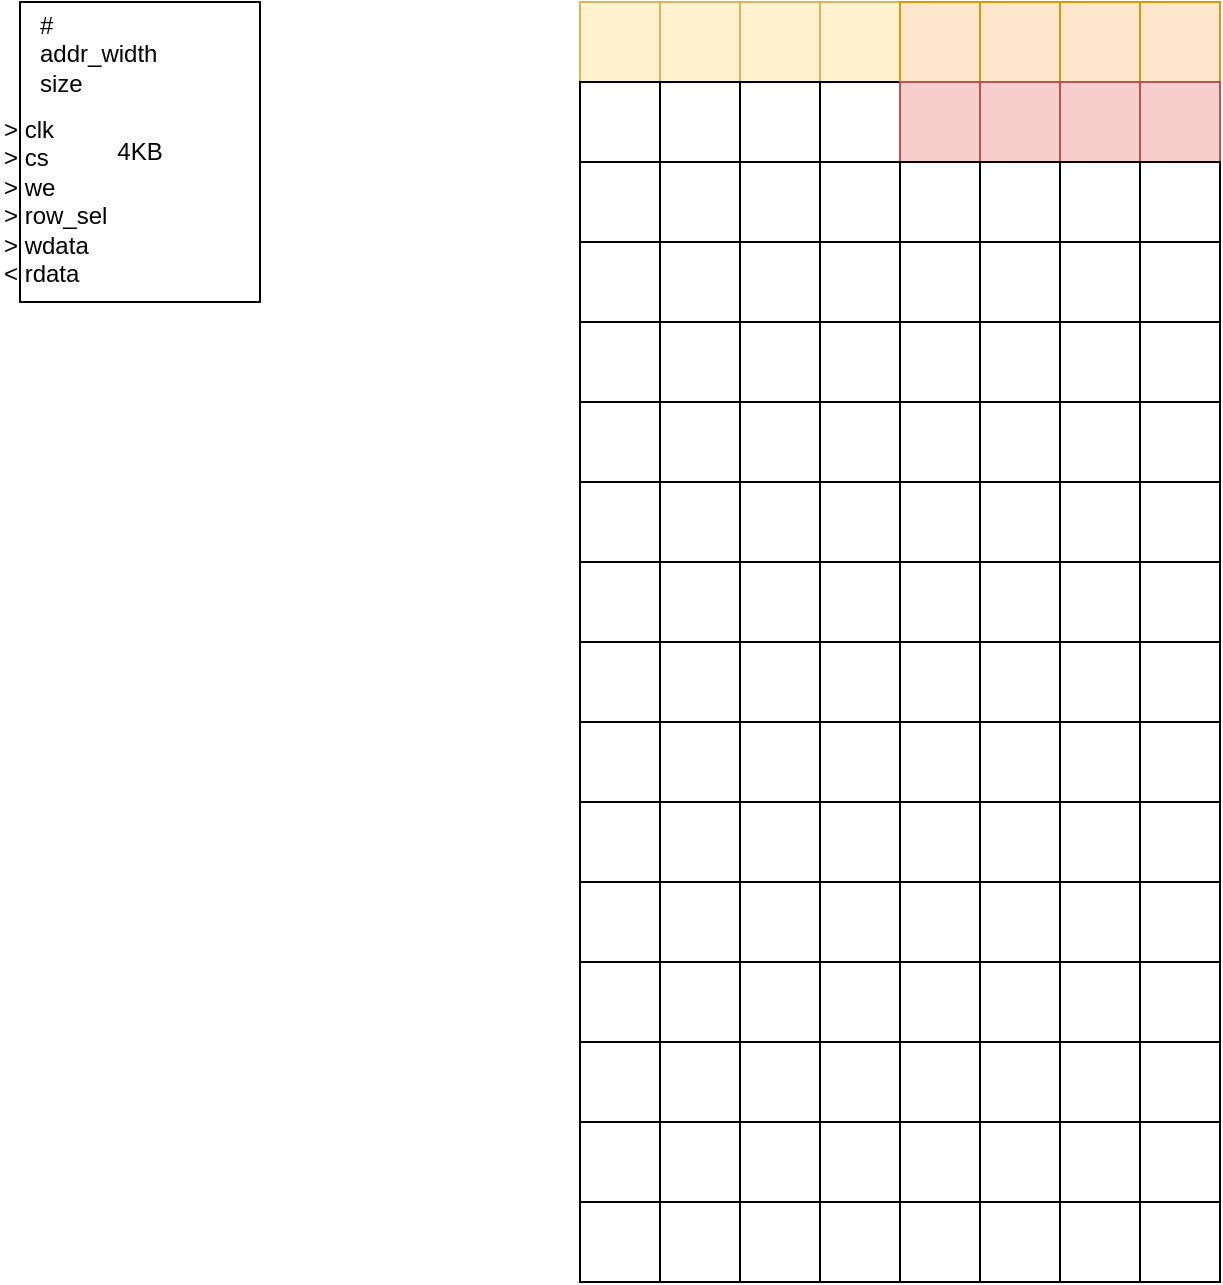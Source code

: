 <mxfile version="20.6.0" type="device" pages="2"><diagram id="pXvMLPn6YXTCd6BiE26v" name="MEM_BANK"><mxGraphModel dx="1422" dy="831" grid="1" gridSize="10" guides="1" tooltips="1" connect="1" arrows="1" fold="1" page="1" pageScale="1" pageWidth="850" pageHeight="1100" math="0" shadow="0"><root><mxCell id="0"/><mxCell id="1" parent="0"/><mxCell id="Jkxa6ly-de282RgJ4hyJ-1" value="4KB" style="rounded=0;whiteSpace=wrap;html=1;" parent="1" vertex="1"><mxGeometry x="160" y="160" width="120" height="150" as="geometry"/></mxCell><mxCell id="Jkxa6ly-de282RgJ4hyJ-2" value="&amp;gt; clk&lt;br&gt;&amp;gt;&amp;nbsp;cs&lt;br&gt;&amp;gt;&amp;nbsp;we&lt;br&gt;&amp;gt;&amp;nbsp;row_sel&lt;br&gt;&amp;gt;&amp;nbsp;wdata&lt;br&gt;&amp;lt; rdata" style="text;html=1;align=left;verticalAlign=top;resizable=0;points=[];autosize=1;strokeColor=none;fillColor=none;" parent="1" vertex="1"><mxGeometry x="150" y="210" width="80" height="100" as="geometry"/></mxCell><mxCell id="Jkxa6ly-de282RgJ4hyJ-3" value="#&lt;br&gt;addr_width&lt;br&gt;size" style="text;html=1;align=left;verticalAlign=top;resizable=0;points=[];autosize=1;strokeColor=none;fillColor=none;spacing=0;" parent="1" vertex="1"><mxGeometry x="170" y="160" width="80" height="50" as="geometry"/></mxCell><mxCell id="Jkxa6ly-de282RgJ4hyJ-4" value="" style="rounded=0;whiteSpace=wrap;html=1;fillColor=#fff2cc;strokeColor=#d6b656;" parent="1" vertex="1"><mxGeometry x="560" y="160" width="40" height="40" as="geometry"/></mxCell><mxCell id="Jkxa6ly-de282RgJ4hyJ-5" value="" style="rounded=0;whiteSpace=wrap;html=1;fillColor=#fff2cc;strokeColor=#d6b656;" parent="1" vertex="1"><mxGeometry x="520" y="160" width="40" height="40" as="geometry"/></mxCell><mxCell id="Jkxa6ly-de282RgJ4hyJ-6" value="" style="rounded=0;whiteSpace=wrap;html=1;fillColor=#fff2cc;strokeColor=#d6b656;" parent="1" vertex="1"><mxGeometry x="480" y="160" width="40" height="40" as="geometry"/></mxCell><mxCell id="Jkxa6ly-de282RgJ4hyJ-7" value="" style="rounded=0;whiteSpace=wrap;html=1;fillColor=#fff2cc;strokeColor=#d6b656;" parent="1" vertex="1"><mxGeometry x="440" y="160" width="40" height="40" as="geometry"/></mxCell><mxCell id="Jkxa6ly-de282RgJ4hyJ-8" value="" style="rounded=0;whiteSpace=wrap;html=1;fillColor=#ffe6cc;strokeColor=#d79b00;" parent="1" vertex="1"><mxGeometry x="640" y="160" width="40" height="40" as="geometry"/></mxCell><mxCell id="Jkxa6ly-de282RgJ4hyJ-9" value="" style="rounded=0;whiteSpace=wrap;html=1;fillColor=#ffe6cc;strokeColor=#d79b00;" parent="1" vertex="1"><mxGeometry x="600" y="160" width="40" height="40" as="geometry"/></mxCell><mxCell id="Jkxa6ly-de282RgJ4hyJ-10" value="" style="rounded=0;whiteSpace=wrap;html=1;fillColor=#ffe6cc;strokeColor=#d79b00;" parent="1" vertex="1"><mxGeometry x="720" y="160" width="40" height="40" as="geometry"/></mxCell><mxCell id="Jkxa6ly-de282RgJ4hyJ-11" value="" style="rounded=0;whiteSpace=wrap;html=1;fillColor=#ffe6cc;strokeColor=#d79b00;" parent="1" vertex="1"><mxGeometry x="680" y="160" width="40" height="40" as="geometry"/></mxCell><mxCell id="Jkxa6ly-de282RgJ4hyJ-12" value="" style="rounded=0;whiteSpace=wrap;html=1;" parent="1" vertex="1"><mxGeometry x="560" y="200" width="40" height="40" as="geometry"/></mxCell><mxCell id="Jkxa6ly-de282RgJ4hyJ-13" value="" style="rounded=0;whiteSpace=wrap;html=1;" parent="1" vertex="1"><mxGeometry x="520" y="200" width="40" height="40" as="geometry"/></mxCell><mxCell id="Jkxa6ly-de282RgJ4hyJ-14" value="" style="rounded=0;whiteSpace=wrap;html=1;" parent="1" vertex="1"><mxGeometry x="480" y="200" width="40" height="40" as="geometry"/></mxCell><mxCell id="Jkxa6ly-de282RgJ4hyJ-15" value="" style="rounded=0;whiteSpace=wrap;html=1;" parent="1" vertex="1"><mxGeometry x="440" y="200" width="40" height="40" as="geometry"/></mxCell><mxCell id="Jkxa6ly-de282RgJ4hyJ-16" value="" style="rounded=0;whiteSpace=wrap;html=1;fillColor=#f8cecc;strokeColor=#b85450;" parent="1" vertex="1"><mxGeometry x="640" y="200" width="40" height="40" as="geometry"/></mxCell><mxCell id="Jkxa6ly-de282RgJ4hyJ-17" value="" style="rounded=0;whiteSpace=wrap;html=1;fillColor=#f8cecc;strokeColor=#b85450;" parent="1" vertex="1"><mxGeometry x="600" y="200" width="40" height="40" as="geometry"/></mxCell><mxCell id="Jkxa6ly-de282RgJ4hyJ-18" value="" style="rounded=0;whiteSpace=wrap;html=1;fillColor=#f8cecc;strokeColor=#b85450;" parent="1" vertex="1"><mxGeometry x="720" y="200" width="40" height="40" as="geometry"/></mxCell><mxCell id="Jkxa6ly-de282RgJ4hyJ-19" value="" style="rounded=0;whiteSpace=wrap;html=1;fillColor=#f8cecc;strokeColor=#b85450;" parent="1" vertex="1"><mxGeometry x="680" y="200" width="40" height="40" as="geometry"/></mxCell><mxCell id="Jkxa6ly-de282RgJ4hyJ-20" value="" style="rounded=0;whiteSpace=wrap;html=1;" parent="1" vertex="1"><mxGeometry x="560" y="240" width="40" height="40" as="geometry"/></mxCell><mxCell id="Jkxa6ly-de282RgJ4hyJ-21" value="" style="rounded=0;whiteSpace=wrap;html=1;" parent="1" vertex="1"><mxGeometry x="520" y="240" width="40" height="40" as="geometry"/></mxCell><mxCell id="Jkxa6ly-de282RgJ4hyJ-22" value="" style="rounded=0;whiteSpace=wrap;html=1;" parent="1" vertex="1"><mxGeometry x="480" y="240" width="40" height="40" as="geometry"/></mxCell><mxCell id="Jkxa6ly-de282RgJ4hyJ-23" value="" style="rounded=0;whiteSpace=wrap;html=1;" parent="1" vertex="1"><mxGeometry x="440" y="240" width="40" height="40" as="geometry"/></mxCell><mxCell id="Jkxa6ly-de282RgJ4hyJ-24" value="" style="rounded=0;whiteSpace=wrap;html=1;" parent="1" vertex="1"><mxGeometry x="640" y="240" width="40" height="40" as="geometry"/></mxCell><mxCell id="Jkxa6ly-de282RgJ4hyJ-25" value="" style="rounded=0;whiteSpace=wrap;html=1;" parent="1" vertex="1"><mxGeometry x="600" y="240" width="40" height="40" as="geometry"/></mxCell><mxCell id="Jkxa6ly-de282RgJ4hyJ-26" value="" style="rounded=0;whiteSpace=wrap;html=1;" parent="1" vertex="1"><mxGeometry x="720" y="240" width="40" height="40" as="geometry"/></mxCell><mxCell id="Jkxa6ly-de282RgJ4hyJ-27" value="" style="rounded=0;whiteSpace=wrap;html=1;" parent="1" vertex="1"><mxGeometry x="680" y="240" width="40" height="40" as="geometry"/></mxCell><mxCell id="Jkxa6ly-de282RgJ4hyJ-28" value="" style="rounded=0;whiteSpace=wrap;html=1;" parent="1" vertex="1"><mxGeometry x="560" y="280" width="40" height="40" as="geometry"/></mxCell><mxCell id="Jkxa6ly-de282RgJ4hyJ-29" value="" style="rounded=0;whiteSpace=wrap;html=1;" parent="1" vertex="1"><mxGeometry x="520" y="280" width="40" height="40" as="geometry"/></mxCell><mxCell id="Jkxa6ly-de282RgJ4hyJ-30" value="" style="rounded=0;whiteSpace=wrap;html=1;" parent="1" vertex="1"><mxGeometry x="480" y="280" width="40" height="40" as="geometry"/></mxCell><mxCell id="Jkxa6ly-de282RgJ4hyJ-31" value="" style="rounded=0;whiteSpace=wrap;html=1;" parent="1" vertex="1"><mxGeometry x="440" y="280" width="40" height="40" as="geometry"/></mxCell><mxCell id="Jkxa6ly-de282RgJ4hyJ-32" value="" style="rounded=0;whiteSpace=wrap;html=1;" parent="1" vertex="1"><mxGeometry x="640" y="280" width="40" height="40" as="geometry"/></mxCell><mxCell id="Jkxa6ly-de282RgJ4hyJ-33" value="" style="rounded=0;whiteSpace=wrap;html=1;" parent="1" vertex="1"><mxGeometry x="600" y="280" width="40" height="40" as="geometry"/></mxCell><mxCell id="Jkxa6ly-de282RgJ4hyJ-34" value="" style="rounded=0;whiteSpace=wrap;html=1;" parent="1" vertex="1"><mxGeometry x="720" y="280" width="40" height="40" as="geometry"/></mxCell><mxCell id="Jkxa6ly-de282RgJ4hyJ-35" value="" style="rounded=0;whiteSpace=wrap;html=1;" parent="1" vertex="1"><mxGeometry x="680" y="280" width="40" height="40" as="geometry"/></mxCell><mxCell id="Jkxa6ly-de282RgJ4hyJ-36" value="" style="rounded=0;whiteSpace=wrap;html=1;" parent="1" vertex="1"><mxGeometry x="560" y="320" width="40" height="40" as="geometry"/></mxCell><mxCell id="Jkxa6ly-de282RgJ4hyJ-37" value="" style="rounded=0;whiteSpace=wrap;html=1;" parent="1" vertex="1"><mxGeometry x="520" y="320" width="40" height="40" as="geometry"/></mxCell><mxCell id="Jkxa6ly-de282RgJ4hyJ-38" value="" style="rounded=0;whiteSpace=wrap;html=1;" parent="1" vertex="1"><mxGeometry x="480" y="320" width="40" height="40" as="geometry"/></mxCell><mxCell id="Jkxa6ly-de282RgJ4hyJ-39" value="" style="rounded=0;whiteSpace=wrap;html=1;" parent="1" vertex="1"><mxGeometry x="440" y="320" width="40" height="40" as="geometry"/></mxCell><mxCell id="Jkxa6ly-de282RgJ4hyJ-40" value="" style="rounded=0;whiteSpace=wrap;html=1;" parent="1" vertex="1"><mxGeometry x="640" y="320" width="40" height="40" as="geometry"/></mxCell><mxCell id="Jkxa6ly-de282RgJ4hyJ-41" value="" style="rounded=0;whiteSpace=wrap;html=1;" parent="1" vertex="1"><mxGeometry x="600" y="320" width="40" height="40" as="geometry"/></mxCell><mxCell id="Jkxa6ly-de282RgJ4hyJ-42" value="" style="rounded=0;whiteSpace=wrap;html=1;" parent="1" vertex="1"><mxGeometry x="720" y="320" width="40" height="40" as="geometry"/></mxCell><mxCell id="Jkxa6ly-de282RgJ4hyJ-43" value="" style="rounded=0;whiteSpace=wrap;html=1;" parent="1" vertex="1"><mxGeometry x="680" y="320" width="40" height="40" as="geometry"/></mxCell><mxCell id="Jkxa6ly-de282RgJ4hyJ-44" value="" style="rounded=0;whiteSpace=wrap;html=1;" parent="1" vertex="1"><mxGeometry x="560" y="360" width="40" height="40" as="geometry"/></mxCell><mxCell id="Jkxa6ly-de282RgJ4hyJ-45" value="" style="rounded=0;whiteSpace=wrap;html=1;" parent="1" vertex="1"><mxGeometry x="520" y="360" width="40" height="40" as="geometry"/></mxCell><mxCell id="Jkxa6ly-de282RgJ4hyJ-46" value="" style="rounded=0;whiteSpace=wrap;html=1;" parent="1" vertex="1"><mxGeometry x="480" y="360" width="40" height="40" as="geometry"/></mxCell><mxCell id="Jkxa6ly-de282RgJ4hyJ-47" value="" style="rounded=0;whiteSpace=wrap;html=1;" parent="1" vertex="1"><mxGeometry x="440" y="360" width="40" height="40" as="geometry"/></mxCell><mxCell id="Jkxa6ly-de282RgJ4hyJ-48" value="" style="rounded=0;whiteSpace=wrap;html=1;" parent="1" vertex="1"><mxGeometry x="640" y="360" width="40" height="40" as="geometry"/></mxCell><mxCell id="Jkxa6ly-de282RgJ4hyJ-49" value="" style="rounded=0;whiteSpace=wrap;html=1;" parent="1" vertex="1"><mxGeometry x="600" y="360" width="40" height="40" as="geometry"/></mxCell><mxCell id="Jkxa6ly-de282RgJ4hyJ-50" value="" style="rounded=0;whiteSpace=wrap;html=1;" parent="1" vertex="1"><mxGeometry x="720" y="360" width="40" height="40" as="geometry"/></mxCell><mxCell id="Jkxa6ly-de282RgJ4hyJ-51" value="" style="rounded=0;whiteSpace=wrap;html=1;" parent="1" vertex="1"><mxGeometry x="680" y="360" width="40" height="40" as="geometry"/></mxCell><mxCell id="Jkxa6ly-de282RgJ4hyJ-52" value="" style="rounded=0;whiteSpace=wrap;html=1;" parent="1" vertex="1"><mxGeometry x="560" y="400" width="40" height="40" as="geometry"/></mxCell><mxCell id="Jkxa6ly-de282RgJ4hyJ-53" value="" style="rounded=0;whiteSpace=wrap;html=1;" parent="1" vertex="1"><mxGeometry x="520" y="400" width="40" height="40" as="geometry"/></mxCell><mxCell id="Jkxa6ly-de282RgJ4hyJ-54" value="" style="rounded=0;whiteSpace=wrap;html=1;" parent="1" vertex="1"><mxGeometry x="480" y="400" width="40" height="40" as="geometry"/></mxCell><mxCell id="Jkxa6ly-de282RgJ4hyJ-55" value="" style="rounded=0;whiteSpace=wrap;html=1;" parent="1" vertex="1"><mxGeometry x="440" y="400" width="40" height="40" as="geometry"/></mxCell><mxCell id="Jkxa6ly-de282RgJ4hyJ-56" value="" style="rounded=0;whiteSpace=wrap;html=1;" parent="1" vertex="1"><mxGeometry x="640" y="400" width="40" height="40" as="geometry"/></mxCell><mxCell id="Jkxa6ly-de282RgJ4hyJ-57" value="" style="rounded=0;whiteSpace=wrap;html=1;" parent="1" vertex="1"><mxGeometry x="600" y="400" width="40" height="40" as="geometry"/></mxCell><mxCell id="Jkxa6ly-de282RgJ4hyJ-58" value="" style="rounded=0;whiteSpace=wrap;html=1;" parent="1" vertex="1"><mxGeometry x="720" y="400" width="40" height="40" as="geometry"/></mxCell><mxCell id="Jkxa6ly-de282RgJ4hyJ-59" value="" style="rounded=0;whiteSpace=wrap;html=1;" parent="1" vertex="1"><mxGeometry x="680" y="400" width="40" height="40" as="geometry"/></mxCell><mxCell id="Jkxa6ly-de282RgJ4hyJ-60" value="" style="rounded=0;whiteSpace=wrap;html=1;" parent="1" vertex="1"><mxGeometry x="560" y="440" width="40" height="40" as="geometry"/></mxCell><mxCell id="Jkxa6ly-de282RgJ4hyJ-61" value="" style="rounded=0;whiteSpace=wrap;html=1;" parent="1" vertex="1"><mxGeometry x="520" y="440" width="40" height="40" as="geometry"/></mxCell><mxCell id="Jkxa6ly-de282RgJ4hyJ-62" value="" style="rounded=0;whiteSpace=wrap;html=1;" parent="1" vertex="1"><mxGeometry x="480" y="440" width="40" height="40" as="geometry"/></mxCell><mxCell id="Jkxa6ly-de282RgJ4hyJ-63" value="" style="rounded=0;whiteSpace=wrap;html=1;" parent="1" vertex="1"><mxGeometry x="440" y="440" width="40" height="40" as="geometry"/></mxCell><mxCell id="Jkxa6ly-de282RgJ4hyJ-64" value="" style="rounded=0;whiteSpace=wrap;html=1;" parent="1" vertex="1"><mxGeometry x="640" y="440" width="40" height="40" as="geometry"/></mxCell><mxCell id="Jkxa6ly-de282RgJ4hyJ-65" value="" style="rounded=0;whiteSpace=wrap;html=1;" parent="1" vertex="1"><mxGeometry x="600" y="440" width="40" height="40" as="geometry"/></mxCell><mxCell id="Jkxa6ly-de282RgJ4hyJ-66" value="" style="rounded=0;whiteSpace=wrap;html=1;" parent="1" vertex="1"><mxGeometry x="720" y="440" width="40" height="40" as="geometry"/></mxCell><mxCell id="Jkxa6ly-de282RgJ4hyJ-67" value="" style="rounded=0;whiteSpace=wrap;html=1;" parent="1" vertex="1"><mxGeometry x="680" y="440" width="40" height="40" as="geometry"/></mxCell><mxCell id="Jkxa6ly-de282RgJ4hyJ-68" value="" style="rounded=0;whiteSpace=wrap;html=1;" parent="1" vertex="1"><mxGeometry x="560" y="480" width="40" height="40" as="geometry"/></mxCell><mxCell id="Jkxa6ly-de282RgJ4hyJ-69" value="" style="rounded=0;whiteSpace=wrap;html=1;" parent="1" vertex="1"><mxGeometry x="520" y="480" width="40" height="40" as="geometry"/></mxCell><mxCell id="Jkxa6ly-de282RgJ4hyJ-70" value="" style="rounded=0;whiteSpace=wrap;html=1;" parent="1" vertex="1"><mxGeometry x="480" y="480" width="40" height="40" as="geometry"/></mxCell><mxCell id="Jkxa6ly-de282RgJ4hyJ-71" value="" style="rounded=0;whiteSpace=wrap;html=1;" parent="1" vertex="1"><mxGeometry x="440" y="480" width="40" height="40" as="geometry"/></mxCell><mxCell id="Jkxa6ly-de282RgJ4hyJ-72" value="" style="rounded=0;whiteSpace=wrap;html=1;" parent="1" vertex="1"><mxGeometry x="640" y="480" width="40" height="40" as="geometry"/></mxCell><mxCell id="Jkxa6ly-de282RgJ4hyJ-73" value="" style="rounded=0;whiteSpace=wrap;html=1;" parent="1" vertex="1"><mxGeometry x="600" y="480" width="40" height="40" as="geometry"/></mxCell><mxCell id="Jkxa6ly-de282RgJ4hyJ-74" value="" style="rounded=0;whiteSpace=wrap;html=1;" parent="1" vertex="1"><mxGeometry x="720" y="480" width="40" height="40" as="geometry"/></mxCell><mxCell id="Jkxa6ly-de282RgJ4hyJ-75" value="" style="rounded=0;whiteSpace=wrap;html=1;" parent="1" vertex="1"><mxGeometry x="680" y="480" width="40" height="40" as="geometry"/></mxCell><mxCell id="Jkxa6ly-de282RgJ4hyJ-76" value="" style="rounded=0;whiteSpace=wrap;html=1;" parent="1" vertex="1"><mxGeometry x="560" y="520" width="40" height="40" as="geometry"/></mxCell><mxCell id="Jkxa6ly-de282RgJ4hyJ-77" value="" style="rounded=0;whiteSpace=wrap;html=1;" parent="1" vertex="1"><mxGeometry x="520" y="520" width="40" height="40" as="geometry"/></mxCell><mxCell id="Jkxa6ly-de282RgJ4hyJ-78" value="" style="rounded=0;whiteSpace=wrap;html=1;" parent="1" vertex="1"><mxGeometry x="480" y="520" width="40" height="40" as="geometry"/></mxCell><mxCell id="Jkxa6ly-de282RgJ4hyJ-79" value="" style="rounded=0;whiteSpace=wrap;html=1;" parent="1" vertex="1"><mxGeometry x="440" y="520" width="40" height="40" as="geometry"/></mxCell><mxCell id="Jkxa6ly-de282RgJ4hyJ-80" value="" style="rounded=0;whiteSpace=wrap;html=1;" parent="1" vertex="1"><mxGeometry x="640" y="520" width="40" height="40" as="geometry"/></mxCell><mxCell id="Jkxa6ly-de282RgJ4hyJ-81" value="" style="rounded=0;whiteSpace=wrap;html=1;" parent="1" vertex="1"><mxGeometry x="600" y="520" width="40" height="40" as="geometry"/></mxCell><mxCell id="Jkxa6ly-de282RgJ4hyJ-82" value="" style="rounded=0;whiteSpace=wrap;html=1;" parent="1" vertex="1"><mxGeometry x="720" y="520" width="40" height="40" as="geometry"/></mxCell><mxCell id="Jkxa6ly-de282RgJ4hyJ-83" value="" style="rounded=0;whiteSpace=wrap;html=1;" parent="1" vertex="1"><mxGeometry x="680" y="520" width="40" height="40" as="geometry"/></mxCell><mxCell id="Jkxa6ly-de282RgJ4hyJ-84" value="" style="rounded=0;whiteSpace=wrap;html=1;" parent="1" vertex="1"><mxGeometry x="560" y="560" width="40" height="40" as="geometry"/></mxCell><mxCell id="Jkxa6ly-de282RgJ4hyJ-85" value="" style="rounded=0;whiteSpace=wrap;html=1;" parent="1" vertex="1"><mxGeometry x="520" y="560" width="40" height="40" as="geometry"/></mxCell><mxCell id="Jkxa6ly-de282RgJ4hyJ-86" value="" style="rounded=0;whiteSpace=wrap;html=1;" parent="1" vertex="1"><mxGeometry x="480" y="560" width="40" height="40" as="geometry"/></mxCell><mxCell id="Jkxa6ly-de282RgJ4hyJ-87" value="" style="rounded=0;whiteSpace=wrap;html=1;" parent="1" vertex="1"><mxGeometry x="440" y="560" width="40" height="40" as="geometry"/></mxCell><mxCell id="Jkxa6ly-de282RgJ4hyJ-88" value="" style="rounded=0;whiteSpace=wrap;html=1;" parent="1" vertex="1"><mxGeometry x="640" y="560" width="40" height="40" as="geometry"/></mxCell><mxCell id="Jkxa6ly-de282RgJ4hyJ-89" value="" style="rounded=0;whiteSpace=wrap;html=1;" parent="1" vertex="1"><mxGeometry x="600" y="560" width="40" height="40" as="geometry"/></mxCell><mxCell id="Jkxa6ly-de282RgJ4hyJ-90" value="" style="rounded=0;whiteSpace=wrap;html=1;" parent="1" vertex="1"><mxGeometry x="720" y="560" width="40" height="40" as="geometry"/></mxCell><mxCell id="Jkxa6ly-de282RgJ4hyJ-91" value="" style="rounded=0;whiteSpace=wrap;html=1;" parent="1" vertex="1"><mxGeometry x="680" y="560" width="40" height="40" as="geometry"/></mxCell><mxCell id="Jkxa6ly-de282RgJ4hyJ-92" value="" style="rounded=0;whiteSpace=wrap;html=1;" parent="1" vertex="1"><mxGeometry x="560" y="600" width="40" height="40" as="geometry"/></mxCell><mxCell id="Jkxa6ly-de282RgJ4hyJ-93" value="" style="rounded=0;whiteSpace=wrap;html=1;" parent="1" vertex="1"><mxGeometry x="520" y="600" width="40" height="40" as="geometry"/></mxCell><mxCell id="Jkxa6ly-de282RgJ4hyJ-94" value="" style="rounded=0;whiteSpace=wrap;html=1;" parent="1" vertex="1"><mxGeometry x="480" y="600" width="40" height="40" as="geometry"/></mxCell><mxCell id="Jkxa6ly-de282RgJ4hyJ-95" value="" style="rounded=0;whiteSpace=wrap;html=1;" parent="1" vertex="1"><mxGeometry x="440" y="600" width="40" height="40" as="geometry"/></mxCell><mxCell id="Jkxa6ly-de282RgJ4hyJ-96" value="" style="rounded=0;whiteSpace=wrap;html=1;" parent="1" vertex="1"><mxGeometry x="640" y="600" width="40" height="40" as="geometry"/></mxCell><mxCell id="Jkxa6ly-de282RgJ4hyJ-97" value="" style="rounded=0;whiteSpace=wrap;html=1;" parent="1" vertex="1"><mxGeometry x="600" y="600" width="40" height="40" as="geometry"/></mxCell><mxCell id="Jkxa6ly-de282RgJ4hyJ-98" value="" style="rounded=0;whiteSpace=wrap;html=1;" parent="1" vertex="1"><mxGeometry x="720" y="600" width="40" height="40" as="geometry"/></mxCell><mxCell id="Jkxa6ly-de282RgJ4hyJ-99" value="" style="rounded=0;whiteSpace=wrap;html=1;" parent="1" vertex="1"><mxGeometry x="680" y="600" width="40" height="40" as="geometry"/></mxCell><mxCell id="Jkxa6ly-de282RgJ4hyJ-100" value="" style="rounded=0;whiteSpace=wrap;html=1;" parent="1" vertex="1"><mxGeometry x="560" y="640" width="40" height="40" as="geometry"/></mxCell><mxCell id="Jkxa6ly-de282RgJ4hyJ-101" value="" style="rounded=0;whiteSpace=wrap;html=1;" parent="1" vertex="1"><mxGeometry x="520" y="640" width="40" height="40" as="geometry"/></mxCell><mxCell id="Jkxa6ly-de282RgJ4hyJ-102" value="" style="rounded=0;whiteSpace=wrap;html=1;" parent="1" vertex="1"><mxGeometry x="480" y="640" width="40" height="40" as="geometry"/></mxCell><mxCell id="Jkxa6ly-de282RgJ4hyJ-103" value="" style="rounded=0;whiteSpace=wrap;html=1;" parent="1" vertex="1"><mxGeometry x="440" y="640" width="40" height="40" as="geometry"/></mxCell><mxCell id="Jkxa6ly-de282RgJ4hyJ-104" value="" style="rounded=0;whiteSpace=wrap;html=1;" parent="1" vertex="1"><mxGeometry x="640" y="640" width="40" height="40" as="geometry"/></mxCell><mxCell id="Jkxa6ly-de282RgJ4hyJ-105" value="" style="rounded=0;whiteSpace=wrap;html=1;" parent="1" vertex="1"><mxGeometry x="600" y="640" width="40" height="40" as="geometry"/></mxCell><mxCell id="Jkxa6ly-de282RgJ4hyJ-106" value="" style="rounded=0;whiteSpace=wrap;html=1;" parent="1" vertex="1"><mxGeometry x="720" y="640" width="40" height="40" as="geometry"/></mxCell><mxCell id="Jkxa6ly-de282RgJ4hyJ-107" value="" style="rounded=0;whiteSpace=wrap;html=1;" parent="1" vertex="1"><mxGeometry x="680" y="640" width="40" height="40" as="geometry"/></mxCell><mxCell id="Jkxa6ly-de282RgJ4hyJ-108" value="" style="rounded=0;whiteSpace=wrap;html=1;" parent="1" vertex="1"><mxGeometry x="560" y="680" width="40" height="40" as="geometry"/></mxCell><mxCell id="Jkxa6ly-de282RgJ4hyJ-109" value="" style="rounded=0;whiteSpace=wrap;html=1;" parent="1" vertex="1"><mxGeometry x="520" y="680" width="40" height="40" as="geometry"/></mxCell><mxCell id="Jkxa6ly-de282RgJ4hyJ-110" value="" style="rounded=0;whiteSpace=wrap;html=1;" parent="1" vertex="1"><mxGeometry x="480" y="680" width="40" height="40" as="geometry"/></mxCell><mxCell id="Jkxa6ly-de282RgJ4hyJ-111" value="" style="rounded=0;whiteSpace=wrap;html=1;" parent="1" vertex="1"><mxGeometry x="440" y="680" width="40" height="40" as="geometry"/></mxCell><mxCell id="Jkxa6ly-de282RgJ4hyJ-112" value="" style="rounded=0;whiteSpace=wrap;html=1;" parent="1" vertex="1"><mxGeometry x="640" y="680" width="40" height="40" as="geometry"/></mxCell><mxCell id="Jkxa6ly-de282RgJ4hyJ-113" value="" style="rounded=0;whiteSpace=wrap;html=1;" parent="1" vertex="1"><mxGeometry x="600" y="680" width="40" height="40" as="geometry"/></mxCell><mxCell id="Jkxa6ly-de282RgJ4hyJ-114" value="" style="rounded=0;whiteSpace=wrap;html=1;" parent="1" vertex="1"><mxGeometry x="720" y="680" width="40" height="40" as="geometry"/></mxCell><mxCell id="Jkxa6ly-de282RgJ4hyJ-115" value="" style="rounded=0;whiteSpace=wrap;html=1;" parent="1" vertex="1"><mxGeometry x="680" y="680" width="40" height="40" as="geometry"/></mxCell><mxCell id="Jkxa6ly-de282RgJ4hyJ-116" value="" style="rounded=0;whiteSpace=wrap;html=1;" parent="1" vertex="1"><mxGeometry x="560" y="720" width="40" height="40" as="geometry"/></mxCell><mxCell id="Jkxa6ly-de282RgJ4hyJ-117" value="" style="rounded=0;whiteSpace=wrap;html=1;" parent="1" vertex="1"><mxGeometry x="520" y="720" width="40" height="40" as="geometry"/></mxCell><mxCell id="Jkxa6ly-de282RgJ4hyJ-118" value="" style="rounded=0;whiteSpace=wrap;html=1;" parent="1" vertex="1"><mxGeometry x="480" y="720" width="40" height="40" as="geometry"/></mxCell><mxCell id="Jkxa6ly-de282RgJ4hyJ-119" value="" style="rounded=0;whiteSpace=wrap;html=1;" parent="1" vertex="1"><mxGeometry x="440" y="720" width="40" height="40" as="geometry"/></mxCell><mxCell id="Jkxa6ly-de282RgJ4hyJ-120" value="" style="rounded=0;whiteSpace=wrap;html=1;" parent="1" vertex="1"><mxGeometry x="640" y="720" width="40" height="40" as="geometry"/></mxCell><mxCell id="Jkxa6ly-de282RgJ4hyJ-121" value="" style="rounded=0;whiteSpace=wrap;html=1;" parent="1" vertex="1"><mxGeometry x="600" y="720" width="40" height="40" as="geometry"/></mxCell><mxCell id="Jkxa6ly-de282RgJ4hyJ-122" value="" style="rounded=0;whiteSpace=wrap;html=1;" parent="1" vertex="1"><mxGeometry x="720" y="720" width="40" height="40" as="geometry"/></mxCell><mxCell id="Jkxa6ly-de282RgJ4hyJ-123" value="" style="rounded=0;whiteSpace=wrap;html=1;" parent="1" vertex="1"><mxGeometry x="680" y="720" width="40" height="40" as="geometry"/></mxCell><mxCell id="Jkxa6ly-de282RgJ4hyJ-124" value="" style="rounded=0;whiteSpace=wrap;html=1;" parent="1" vertex="1"><mxGeometry x="560" y="760" width="40" height="40" as="geometry"/></mxCell><mxCell id="Jkxa6ly-de282RgJ4hyJ-125" value="" style="rounded=0;whiteSpace=wrap;html=1;" parent="1" vertex="1"><mxGeometry x="520" y="760" width="40" height="40" as="geometry"/></mxCell><mxCell id="Jkxa6ly-de282RgJ4hyJ-126" value="" style="rounded=0;whiteSpace=wrap;html=1;" parent="1" vertex="1"><mxGeometry x="480" y="760" width="40" height="40" as="geometry"/></mxCell><mxCell id="Jkxa6ly-de282RgJ4hyJ-127" value="" style="rounded=0;whiteSpace=wrap;html=1;" parent="1" vertex="1"><mxGeometry x="440" y="760" width="40" height="40" as="geometry"/></mxCell><mxCell id="Jkxa6ly-de282RgJ4hyJ-128" value="" style="rounded=0;whiteSpace=wrap;html=1;" parent="1" vertex="1"><mxGeometry x="640" y="760" width="40" height="40" as="geometry"/></mxCell><mxCell id="Jkxa6ly-de282RgJ4hyJ-129" value="" style="rounded=0;whiteSpace=wrap;html=1;" parent="1" vertex="1"><mxGeometry x="600" y="760" width="40" height="40" as="geometry"/></mxCell><mxCell id="Jkxa6ly-de282RgJ4hyJ-130" value="" style="rounded=0;whiteSpace=wrap;html=1;" parent="1" vertex="1"><mxGeometry x="720" y="760" width="40" height="40" as="geometry"/></mxCell><mxCell id="Jkxa6ly-de282RgJ4hyJ-131" value="" style="rounded=0;whiteSpace=wrap;html=1;" parent="1" vertex="1"><mxGeometry x="680" y="760" width="40" height="40" as="geometry"/></mxCell></root></mxGraphModel></diagram><diagram id="mfuiZcjrh5HcuAdI_0rw" name="Page-2"><mxGraphModel dx="813" dy="1575" grid="1" gridSize="10" guides="1" tooltips="1" connect="1" arrows="1" fold="1" page="1" pageScale="1" pageWidth="850" pageHeight="1100" math="0" shadow="0"><root><mxCell id="0"/><mxCell id="1" parent="0"/><mxCell id="t0aFSWGJ4lOmyawpupyI-3" value="" style="rounded=0;whiteSpace=wrap;html=1;" parent="1" vertex="1"><mxGeometry x="200" y="-20" width="840" height="600" as="geometry"/></mxCell><mxCell id="VWVso9xM8hrc4sV2-v3C-43" value="" style="rounded=0;whiteSpace=wrap;html=1;fontFamily=Helvetica;fontSize=16;fillColor=#d5e8d4;strokeColor=#82b366;" parent="1" vertex="1"><mxGeometry x="600" y="40" width="320" height="240" as="geometry"/></mxCell><mxCell id="VWVso9xM8hrc4sV2-v3C-40" value="" style="rounded=0;whiteSpace=wrap;html=1;fontFamily=Helvetica;fontSize=16;fillColor=#d5e8d4;strokeColor=#82b366;" parent="1" vertex="1"><mxGeometry x="600" y="280" width="320" height="240" as="geometry"/></mxCell><mxCell id="6Jg1pyQtocbqSqDG9CKN-12" value="B" style="rounded=0;whiteSpace=wrap;html=1;fillColor=#fff2cc;strokeColor=#d6b656;" parent="1" vertex="1"><mxGeometry x="200" y="-20" width="120" height="120" as="geometry"/></mxCell><mxCell id="6Jg1pyQtocbqSqDG9CKN-14" value="W" style="rounded=0;whiteSpace=wrap;html=1;fillColor=#fff2cc;strokeColor=#d6b656;" parent="1" vertex="1"><mxGeometry x="200" y="100" width="120" height="120" as="geometry"/></mxCell><mxCell id="6Jg1pyQtocbqSqDG9CKN-15" value="AW" style="rounded=0;whiteSpace=wrap;html=1;fillColor=#fff2cc;strokeColor=#d6b656;" parent="1" vertex="1"><mxGeometry x="200" y="220" width="120" height="120" as="geometry"/></mxCell><mxCell id="6Jg1pyQtocbqSqDG9CKN-16" value="AR" style="rounded=0;whiteSpace=wrap;html=1;fillColor=#fff2cc;strokeColor=#d6b656;" parent="1" vertex="1"><mxGeometry x="200" y="340" width="120" height="120" as="geometry"/></mxCell><mxCell id="6Jg1pyQtocbqSqDG9CKN-17" value="R" style="rounded=0;whiteSpace=wrap;html=1;fillColor=#fff2cc;strokeColor=#d6b656;" parent="1" vertex="1"><mxGeometry x="200" y="460" width="120" height="120" as="geometry"/></mxCell><mxCell id="VWVso9xM8hrc4sV2-v3C-19" value="" style="group;movable=0;resizable=0;rotatable=0;deletable=0;editable=0;connectable=0;" parent="1" vertex="1" connectable="0"><mxGeometry x="400" y="280" width="120" height="120" as="geometry"/></mxCell><mxCell id="VWVso9xM8hrc4sV2-v3C-39" value="Arbitrate" style="rounded=0;whiteSpace=wrap;html=1;fontFamily=Helvetica;horizontal=0;fontSize=16;fillColor=#e1d5e7;strokeColor=#9673a6;" parent="1" vertex="1"><mxGeometry x="520" y="40" width="80" height="480" as="geometry"/></mxCell><mxCell id="VWVso9xM8hrc4sV2-v3C-46" value="EXCLUSIVE MONITOR MEMORY" style="rounded=0;whiteSpace=wrap;html=1;fontFamily=Helvetica;fontSize=16;horizontal=0;fillColor=#dae8fc;strokeColor=#6c8ebf;" parent="1" vertex="1"><mxGeometry x="920" y="40" width="70" height="480" as="geometry"/></mxCell><mxCell id="t0aFSWGJ4lOmyawpupyI-2" value="" style="shape=flexArrow;endArrow=classic;html=1;rounded=0;fontFamily=Helvetica;fontSize=16;" parent="1" source="VWVso9xM8hrc4sV2-v3C-40" target="6Jg1pyQtocbqSqDG9CKN-17" edge="1"><mxGeometry width="50" height="50" relative="1" as="geometry"><mxPoint x="760" y="540" as="sourcePoint"/><mxPoint x="320" y="560.04" as="targetPoint"/><Array as="points"><mxPoint x="760" y="540"/><mxPoint x="750" y="550"/><mxPoint x="480" y="550"/><mxPoint x="450" y="520"/></Array></mxGeometry></mxCell><mxCell id="t0aFSWGJ4lOmyawpupyI-6" value="Write QOS" style="rounded=0;whiteSpace=wrap;html=1;fillColor=#fff2cc;strokeColor=#d6b656;" parent="1" vertex="1"><mxGeometry x="400" y="100" width="120" height="240" as="geometry"/></mxCell><mxCell id="t0aFSWGJ4lOmyawpupyI-7" value="Read QOS" style="rounded=0;whiteSpace=wrap;html=1;fillColor=#fff2cc;strokeColor=#d6b656;" parent="1" vertex="1"><mxGeometry x="400" y="340" width="120" height="120" as="geometry"/></mxCell><mxCell id="6Jg1pyQtocbqSqDG9CKN-18" value="RGU" style="rounded=0;whiteSpace=wrap;html=1;fillColor=#f8cecc;strokeColor=#b85450;" parent="1" vertex="1"><mxGeometry x="320" y="340" width="80" height="120" as="geometry"/></mxCell><mxCell id="VWVso9xM8hrc4sV2-v3C-1" value="RGU" style="rounded=0;whiteSpace=wrap;html=1;fillColor=#f8cecc;strokeColor=#b85450;" parent="1" vertex="1"><mxGeometry x="320" y="100" width="80" height="240" as="geometry"/></mxCell><mxCell id="t0aFSWGJ4lOmyawpupyI-49" value="" style="group" parent="1" vertex="1" connectable="0"><mxGeometry x="670" y="240" width="170" height="80" as="geometry"/></mxCell><mxCell id="t0aFSWGJ4lOmyawpupyI-50" value="ns mb0" style="rounded=0;whiteSpace=wrap;html=1;fontFamily=Helvetica;fontSize=8;verticalAlign=top;spacing=0;align=left;spacingTop=-4;spacingLeft=2;" parent="t0aFSWGJ4lOmyawpupyI-49" vertex="1"><mxGeometry x="10" width="40" height="70" as="geometry"/></mxCell><mxCell id="t0aFSWGJ4lOmyawpupyI-51" value="s mb0" style="rounded=0;whiteSpace=wrap;html=1;fontFamily=Helvetica;fontSize=8;verticalAlign=top;spacing=0;align=left;spacingTop=-4;spacingLeft=2;" parent="t0aFSWGJ4lOmyawpupyI-49" vertex="1"><mxGeometry y="10" width="40" height="70" as="geometry"/></mxCell><mxCell id="t0aFSWGJ4lOmyawpupyI-52" value="ns mb1" style="rounded=0;whiteSpace=wrap;html=1;fontFamily=Helvetica;fontSize=8;verticalAlign=top;spacing=0;align=left;spacingTop=-4;spacingLeft=2;" parent="t0aFSWGJ4lOmyawpupyI-49" vertex="1"><mxGeometry x="50" width="40" height="70" as="geometry"/></mxCell><mxCell id="t0aFSWGJ4lOmyawpupyI-53" value="s mb1" style="rounded=0;whiteSpace=wrap;html=1;fontFamily=Helvetica;fontSize=8;verticalAlign=top;spacing=0;align=left;spacingTop=-4;spacingLeft=2;" parent="t0aFSWGJ4lOmyawpupyI-49" vertex="1"><mxGeometry x="40" y="10" width="40" height="70" as="geometry"/></mxCell><mxCell id="t0aFSWGJ4lOmyawpupyI-54" value="ns mb2" style="rounded=0;whiteSpace=wrap;html=1;fontFamily=Helvetica;fontSize=8;verticalAlign=top;spacing=0;align=left;spacingTop=-4;spacingLeft=2;" parent="t0aFSWGJ4lOmyawpupyI-49" vertex="1"><mxGeometry x="90" width="40" height="70" as="geometry"/></mxCell><mxCell id="t0aFSWGJ4lOmyawpupyI-55" value="s mb2" style="rounded=0;whiteSpace=wrap;html=1;fontFamily=Helvetica;fontSize=8;verticalAlign=top;spacing=0;align=left;spacingTop=-4;spacingLeft=2;" parent="t0aFSWGJ4lOmyawpupyI-49" vertex="1"><mxGeometry x="80" y="10" width="40" height="70" as="geometry"/></mxCell><mxCell id="t0aFSWGJ4lOmyawpupyI-56" value="ns mbn" style="rounded=0;whiteSpace=wrap;html=1;fontFamily=Helvetica;fontSize=8;verticalAlign=top;spacing=0;align=left;spacingTop=-4;spacingLeft=2;" parent="t0aFSWGJ4lOmyawpupyI-49" vertex="1"><mxGeometry x="130" width="40" height="70" as="geometry"/></mxCell><mxCell id="t0aFSWGJ4lOmyawpupyI-57" value="s mbn" style="rounded=0;whiteSpace=wrap;html=1;fontFamily=Helvetica;fontSize=8;verticalAlign=top;spacing=0;align=left;spacingTop=-4;spacingLeft=2;" parent="t0aFSWGJ4lOmyawpupyI-49" vertex="1"><mxGeometry x="120" y="10" width="40" height="70" as="geometry"/></mxCell><mxCell id="t0aFSWGJ4lOmyawpupyI-58" value="VALID, ID, LAST, RESP&lt;br&gt;ADDR, SIZE" style="text;html=1;align=center;verticalAlign=middle;resizable=0;points=[];autosize=1;strokeColor=none;fillColor=none;fontSize=12;fontFamily=Helvetica;horizontal=0;" parent="1" vertex="1"><mxGeometry x="685" y="390" width="150" height="40" as="geometry"/></mxCell><mxCell id="t0aFSWGJ4lOmyawpupyI-61" value="" style="shape=flexArrow;endArrow=classic;html=1;rounded=0;fontFamily=Helvetica;fontSize=12;" parent="1" source="VWVso9xM8hrc4sV2-v3C-43" target="t0aFSWGJ4lOmyawpupyI-71" edge="1"><mxGeometry width="50" height="50" relative="1" as="geometry"><mxPoint x="720" y="110" as="sourcePoint"/><mxPoint x="490" as="targetPoint"/><Array as="points"><mxPoint x="760" y="20"/><mxPoint x="750" y="10"/></Array></mxGeometry></mxCell><mxCell id="t0aFSWGJ4lOmyawpupyI-69" value="VALID, ID, LAST, RESP&lt;br&gt;ADDR, SIZE" style="text;html=1;align=center;verticalAlign=middle;resizable=0;points=[];autosize=1;strokeColor=none;fillColor=none;fontSize=12;fontFamily=Helvetica;horizontal=0;" parent="1" vertex="1"><mxGeometry x="685" y="110" width="150" height="40" as="geometry"/></mxCell><mxCell id="t0aFSWGJ4lOmyawpupyI-71" value="Aggregator" style="rounded=0;whiteSpace=wrap;html=1;fillColor=#fff2cc;strokeColor=#d6b656;" parent="1" vertex="1"><mxGeometry x="600" y="-10" width="120" height="40" as="geometry"/></mxCell><mxCell id="t0aFSWGJ4lOmyawpupyI-72" value="" style="shape=flexArrow;endArrow=classic;html=1;rounded=0;fontFamily=Helvetica;fontSize=12;" parent="1" source="t0aFSWGJ4lOmyawpupyI-71" target="6Jg1pyQtocbqSqDG9CKN-12" edge="1"><mxGeometry width="50" height="50" relative="1" as="geometry"><mxPoint x="600" as="sourcePoint"/><mxPoint x="320" as="targetPoint"/><Array as="points"><mxPoint x="480" y="10"/><mxPoint x="450" y="40"/></Array></mxGeometry></mxCell><mxCell id="epXujJffai-uQZwyarAp-1" value="2^ID_WIDTH * 128" style="text;html=1;align=center;verticalAlign=middle;resizable=0;points=[];autosize=1;strokeColor=none;fillColor=none;" vertex="1" parent="1"><mxGeometry x="1120" y="160" width="130" height="30" as="geometry"/></mxCell><mxCell id="epXujJffai-uQZwyarAp-2" value="" style="rounded=0;whiteSpace=wrap;html=1;" vertex="1" parent="1"><mxGeometry x="1160" y="280" width="120" height="30" as="geometry"/></mxCell><mxCell id="epXujJffai-uQZwyarAp-3" value="&lt;div style=&quot;text-align: right;&quot;&gt;&lt;span style=&quot;background-color: initial;&quot;&gt;ID&lt;/span&gt;&lt;/div&gt;ADDR&lt;br&gt;&lt;div style=&quot;text-align: right;&quot;&gt;&lt;span style=&quot;background-color: initial;&quot;&gt;SIZE&lt;/span&gt;&lt;/div&gt;" style="text;html=1;align=center;verticalAlign=middle;resizable=0;points=[];autosize=1;strokeColor=none;fillColor=none;" vertex="1" parent="1"><mxGeometry x="1100" y="265" width="60" height="60" as="geometry"/></mxCell><mxCell id="epXujJffai-uQZwyarAp-4" value="DATA" style="text;html=1;align=left;verticalAlign=middle;resizable=0;points=[];autosize=1;strokeColor=none;fillColor=none;" vertex="1" parent="1"><mxGeometry x="1160" y="280" width="50" height="30" as="geometry"/></mxCell></root></mxGraphModel></diagram></mxfile>